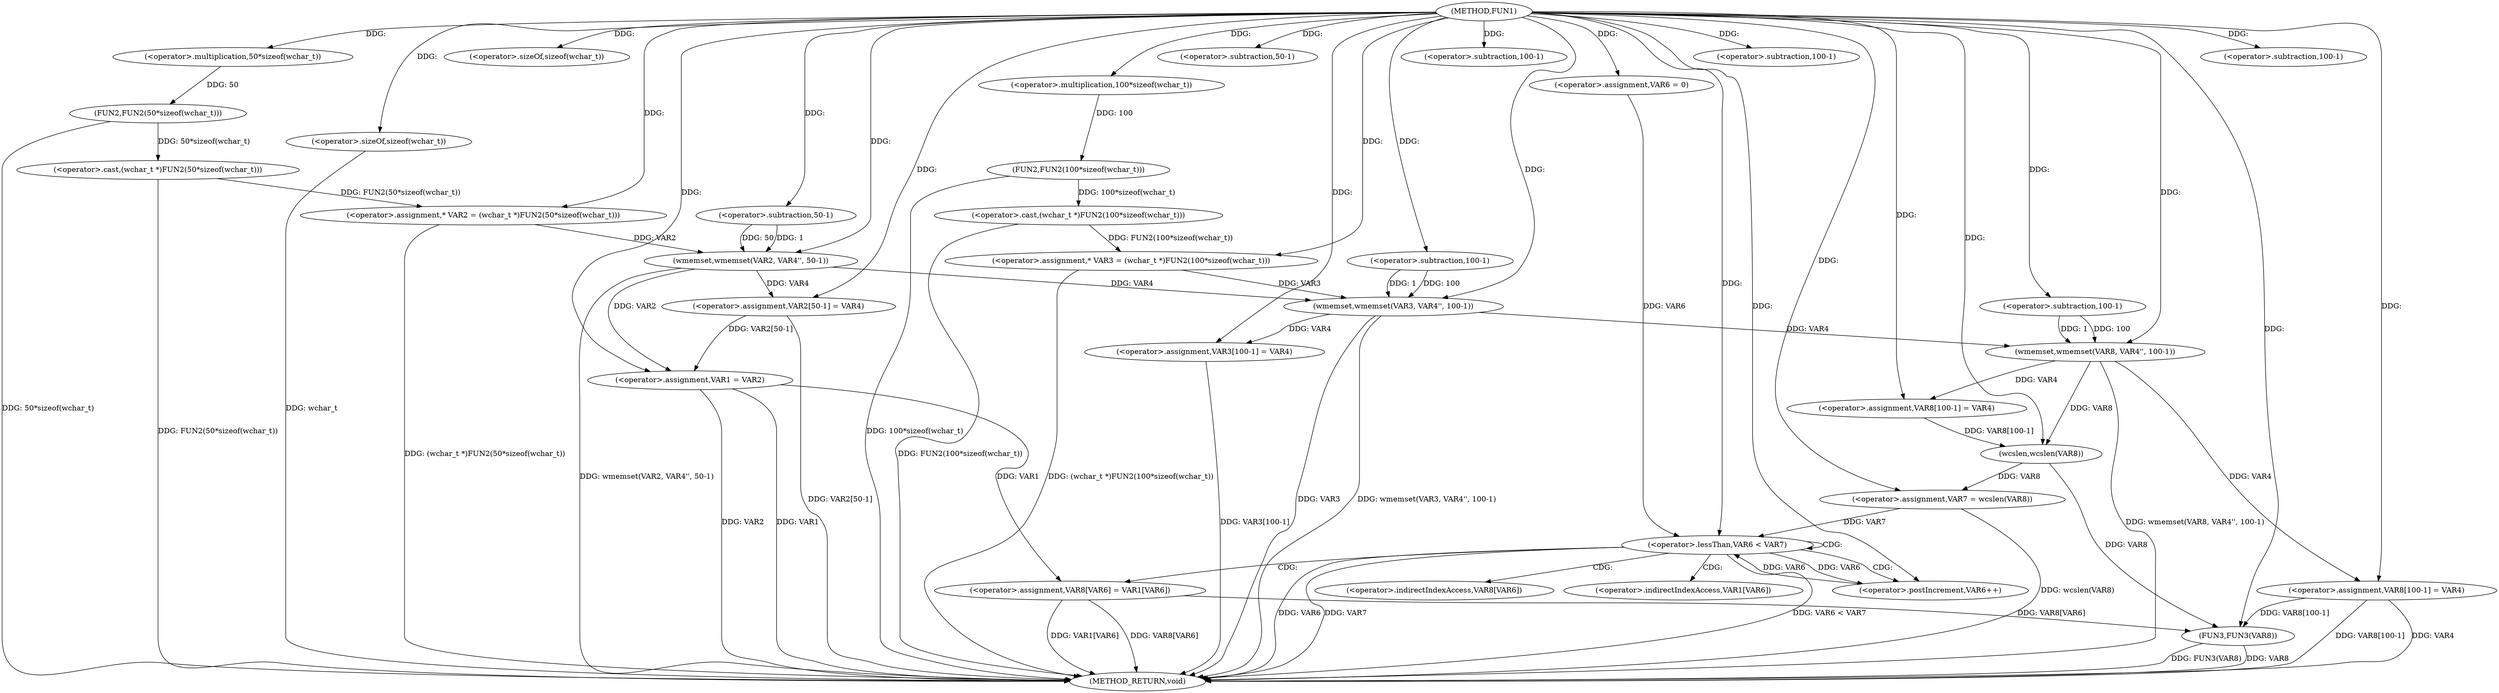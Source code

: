 digraph FUN1 {  
"1000100" [label = "(METHOD,FUN1)" ]
"1000201" [label = "(METHOD_RETURN,void)" ]
"1000104" [label = "(<operator>.assignment,* VAR2 = (wchar_t *)FUN2(50*sizeof(wchar_t)))" ]
"1000106" [label = "(<operator>.cast,(wchar_t *)FUN2(50*sizeof(wchar_t)))" ]
"1000108" [label = "(FUN2,FUN2(50*sizeof(wchar_t)))" ]
"1000109" [label = "(<operator>.multiplication,50*sizeof(wchar_t))" ]
"1000111" [label = "(<operator>.sizeOf,sizeof(wchar_t))" ]
"1000114" [label = "(<operator>.assignment,* VAR3 = (wchar_t *)FUN2(100*sizeof(wchar_t)))" ]
"1000116" [label = "(<operator>.cast,(wchar_t *)FUN2(100*sizeof(wchar_t)))" ]
"1000118" [label = "(FUN2,FUN2(100*sizeof(wchar_t)))" ]
"1000119" [label = "(<operator>.multiplication,100*sizeof(wchar_t))" ]
"1000121" [label = "(<operator>.sizeOf,sizeof(wchar_t))" ]
"1000123" [label = "(wmemset,wmemset(VAR2, VAR4'', 50-1))" ]
"1000126" [label = "(<operator>.subtraction,50-1)" ]
"1000129" [label = "(<operator>.assignment,VAR2[50-1] = VAR4)" ]
"1000132" [label = "(<operator>.subtraction,50-1)" ]
"1000136" [label = "(wmemset,wmemset(VAR3, VAR4'', 100-1))" ]
"1000139" [label = "(<operator>.subtraction,100-1)" ]
"1000142" [label = "(<operator>.assignment,VAR3[100-1] = VAR4)" ]
"1000145" [label = "(<operator>.subtraction,100-1)" ]
"1000151" [label = "(<operator>.assignment,VAR1 = VAR2)" ]
"1000158" [label = "(wmemset,wmemset(VAR8, VAR4'', 100-1))" ]
"1000161" [label = "(<operator>.subtraction,100-1)" ]
"1000164" [label = "(<operator>.assignment,VAR8[100-1] = VAR4)" ]
"1000167" [label = "(<operator>.subtraction,100-1)" ]
"1000171" [label = "(<operator>.assignment,VAR7 = wcslen(VAR8))" ]
"1000173" [label = "(wcslen,wcslen(VAR8))" ]
"1000176" [label = "(<operator>.assignment,VAR6 = 0)" ]
"1000179" [label = "(<operator>.lessThan,VAR6 < VAR7)" ]
"1000182" [label = "(<operator>.postIncrement,VAR6++)" ]
"1000185" [label = "(<operator>.assignment,VAR8[VAR6] = VAR1[VAR6])" ]
"1000192" [label = "(<operator>.assignment,VAR8[100-1] = VAR4)" ]
"1000195" [label = "(<operator>.subtraction,100-1)" ]
"1000199" [label = "(FUN3,FUN3(VAR8))" ]
"1000186" [label = "(<operator>.indirectIndexAccess,VAR8[VAR6])" ]
"1000189" [label = "(<operator>.indirectIndexAccess,VAR1[VAR6])" ]
  "1000106" -> "1000201"  [ label = "DDG: FUN2(50*sizeof(wchar_t))"] 
  "1000199" -> "1000201"  [ label = "DDG: VAR8"] 
  "1000179" -> "1000201"  [ label = "DDG: VAR7"] 
  "1000151" -> "1000201"  [ label = "DDG: VAR2"] 
  "1000116" -> "1000201"  [ label = "DDG: FUN2(100*sizeof(wchar_t))"] 
  "1000199" -> "1000201"  [ label = "DDG: FUN3(VAR8)"] 
  "1000118" -> "1000201"  [ label = "DDG: 100*sizeof(wchar_t)"] 
  "1000192" -> "1000201"  [ label = "DDG: VAR4"] 
  "1000129" -> "1000201"  [ label = "DDG: VAR2[50-1]"] 
  "1000185" -> "1000201"  [ label = "DDG: VAR8[VAR6]"] 
  "1000179" -> "1000201"  [ label = "DDG: VAR6 < VAR7"] 
  "1000185" -> "1000201"  [ label = "DDG: VAR1[VAR6]"] 
  "1000123" -> "1000201"  [ label = "DDG: wmemset(VAR2, VAR4'', 50-1)"] 
  "1000151" -> "1000201"  [ label = "DDG: VAR1"] 
  "1000158" -> "1000201"  [ label = "DDG: wmemset(VAR8, VAR4'', 100-1)"] 
  "1000179" -> "1000201"  [ label = "DDG: VAR6"] 
  "1000192" -> "1000201"  [ label = "DDG: VAR8[100-1]"] 
  "1000171" -> "1000201"  [ label = "DDG: wcslen(VAR8)"] 
  "1000142" -> "1000201"  [ label = "DDG: VAR3[100-1]"] 
  "1000136" -> "1000201"  [ label = "DDG: wmemset(VAR3, VAR4'', 100-1)"] 
  "1000121" -> "1000201"  [ label = "DDG: wchar_t"] 
  "1000114" -> "1000201"  [ label = "DDG: (wchar_t *)FUN2(100*sizeof(wchar_t))"] 
  "1000136" -> "1000201"  [ label = "DDG: VAR3"] 
  "1000104" -> "1000201"  [ label = "DDG: (wchar_t *)FUN2(50*sizeof(wchar_t))"] 
  "1000108" -> "1000201"  [ label = "DDG: 50*sizeof(wchar_t)"] 
  "1000106" -> "1000104"  [ label = "DDG: FUN2(50*sizeof(wchar_t))"] 
  "1000100" -> "1000104"  [ label = "DDG: "] 
  "1000108" -> "1000106"  [ label = "DDG: 50*sizeof(wchar_t)"] 
  "1000109" -> "1000108"  [ label = "DDG: 50"] 
  "1000100" -> "1000109"  [ label = "DDG: "] 
  "1000100" -> "1000111"  [ label = "DDG: "] 
  "1000116" -> "1000114"  [ label = "DDG: FUN2(100*sizeof(wchar_t))"] 
  "1000100" -> "1000114"  [ label = "DDG: "] 
  "1000118" -> "1000116"  [ label = "DDG: 100*sizeof(wchar_t)"] 
  "1000119" -> "1000118"  [ label = "DDG: 100"] 
  "1000100" -> "1000119"  [ label = "DDG: "] 
  "1000100" -> "1000121"  [ label = "DDG: "] 
  "1000104" -> "1000123"  [ label = "DDG: VAR2"] 
  "1000100" -> "1000123"  [ label = "DDG: "] 
  "1000126" -> "1000123"  [ label = "DDG: 50"] 
  "1000126" -> "1000123"  [ label = "DDG: 1"] 
  "1000100" -> "1000126"  [ label = "DDG: "] 
  "1000123" -> "1000129"  [ label = "DDG: VAR4"] 
  "1000100" -> "1000129"  [ label = "DDG: "] 
  "1000100" -> "1000132"  [ label = "DDG: "] 
  "1000114" -> "1000136"  [ label = "DDG: VAR3"] 
  "1000100" -> "1000136"  [ label = "DDG: "] 
  "1000123" -> "1000136"  [ label = "DDG: VAR4"] 
  "1000139" -> "1000136"  [ label = "DDG: 100"] 
  "1000139" -> "1000136"  [ label = "DDG: 1"] 
  "1000100" -> "1000139"  [ label = "DDG: "] 
  "1000136" -> "1000142"  [ label = "DDG: VAR4"] 
  "1000100" -> "1000142"  [ label = "DDG: "] 
  "1000100" -> "1000145"  [ label = "DDG: "] 
  "1000129" -> "1000151"  [ label = "DDG: VAR2[50-1]"] 
  "1000123" -> "1000151"  [ label = "DDG: VAR2"] 
  "1000100" -> "1000151"  [ label = "DDG: "] 
  "1000100" -> "1000158"  [ label = "DDG: "] 
  "1000136" -> "1000158"  [ label = "DDG: VAR4"] 
  "1000161" -> "1000158"  [ label = "DDG: 100"] 
  "1000161" -> "1000158"  [ label = "DDG: 1"] 
  "1000100" -> "1000161"  [ label = "DDG: "] 
  "1000158" -> "1000164"  [ label = "DDG: VAR4"] 
  "1000100" -> "1000164"  [ label = "DDG: "] 
  "1000100" -> "1000167"  [ label = "DDG: "] 
  "1000173" -> "1000171"  [ label = "DDG: VAR8"] 
  "1000100" -> "1000171"  [ label = "DDG: "] 
  "1000158" -> "1000173"  [ label = "DDG: VAR8"] 
  "1000164" -> "1000173"  [ label = "DDG: VAR8[100-1]"] 
  "1000100" -> "1000173"  [ label = "DDG: "] 
  "1000100" -> "1000176"  [ label = "DDG: "] 
  "1000176" -> "1000179"  [ label = "DDG: VAR6"] 
  "1000182" -> "1000179"  [ label = "DDG: VAR6"] 
  "1000100" -> "1000179"  [ label = "DDG: "] 
  "1000171" -> "1000179"  [ label = "DDG: VAR7"] 
  "1000179" -> "1000182"  [ label = "DDG: VAR6"] 
  "1000100" -> "1000182"  [ label = "DDG: "] 
  "1000151" -> "1000185"  [ label = "DDG: VAR1"] 
  "1000100" -> "1000192"  [ label = "DDG: "] 
  "1000158" -> "1000192"  [ label = "DDG: VAR4"] 
  "1000100" -> "1000195"  [ label = "DDG: "] 
  "1000185" -> "1000199"  [ label = "DDG: VAR8[VAR6]"] 
  "1000192" -> "1000199"  [ label = "DDG: VAR8[100-1]"] 
  "1000173" -> "1000199"  [ label = "DDG: VAR8"] 
  "1000100" -> "1000199"  [ label = "DDG: "] 
  "1000179" -> "1000179"  [ label = "CDG: "] 
  "1000179" -> "1000182"  [ label = "CDG: "] 
  "1000179" -> "1000186"  [ label = "CDG: "] 
  "1000179" -> "1000189"  [ label = "CDG: "] 
  "1000179" -> "1000185"  [ label = "CDG: "] 
}
